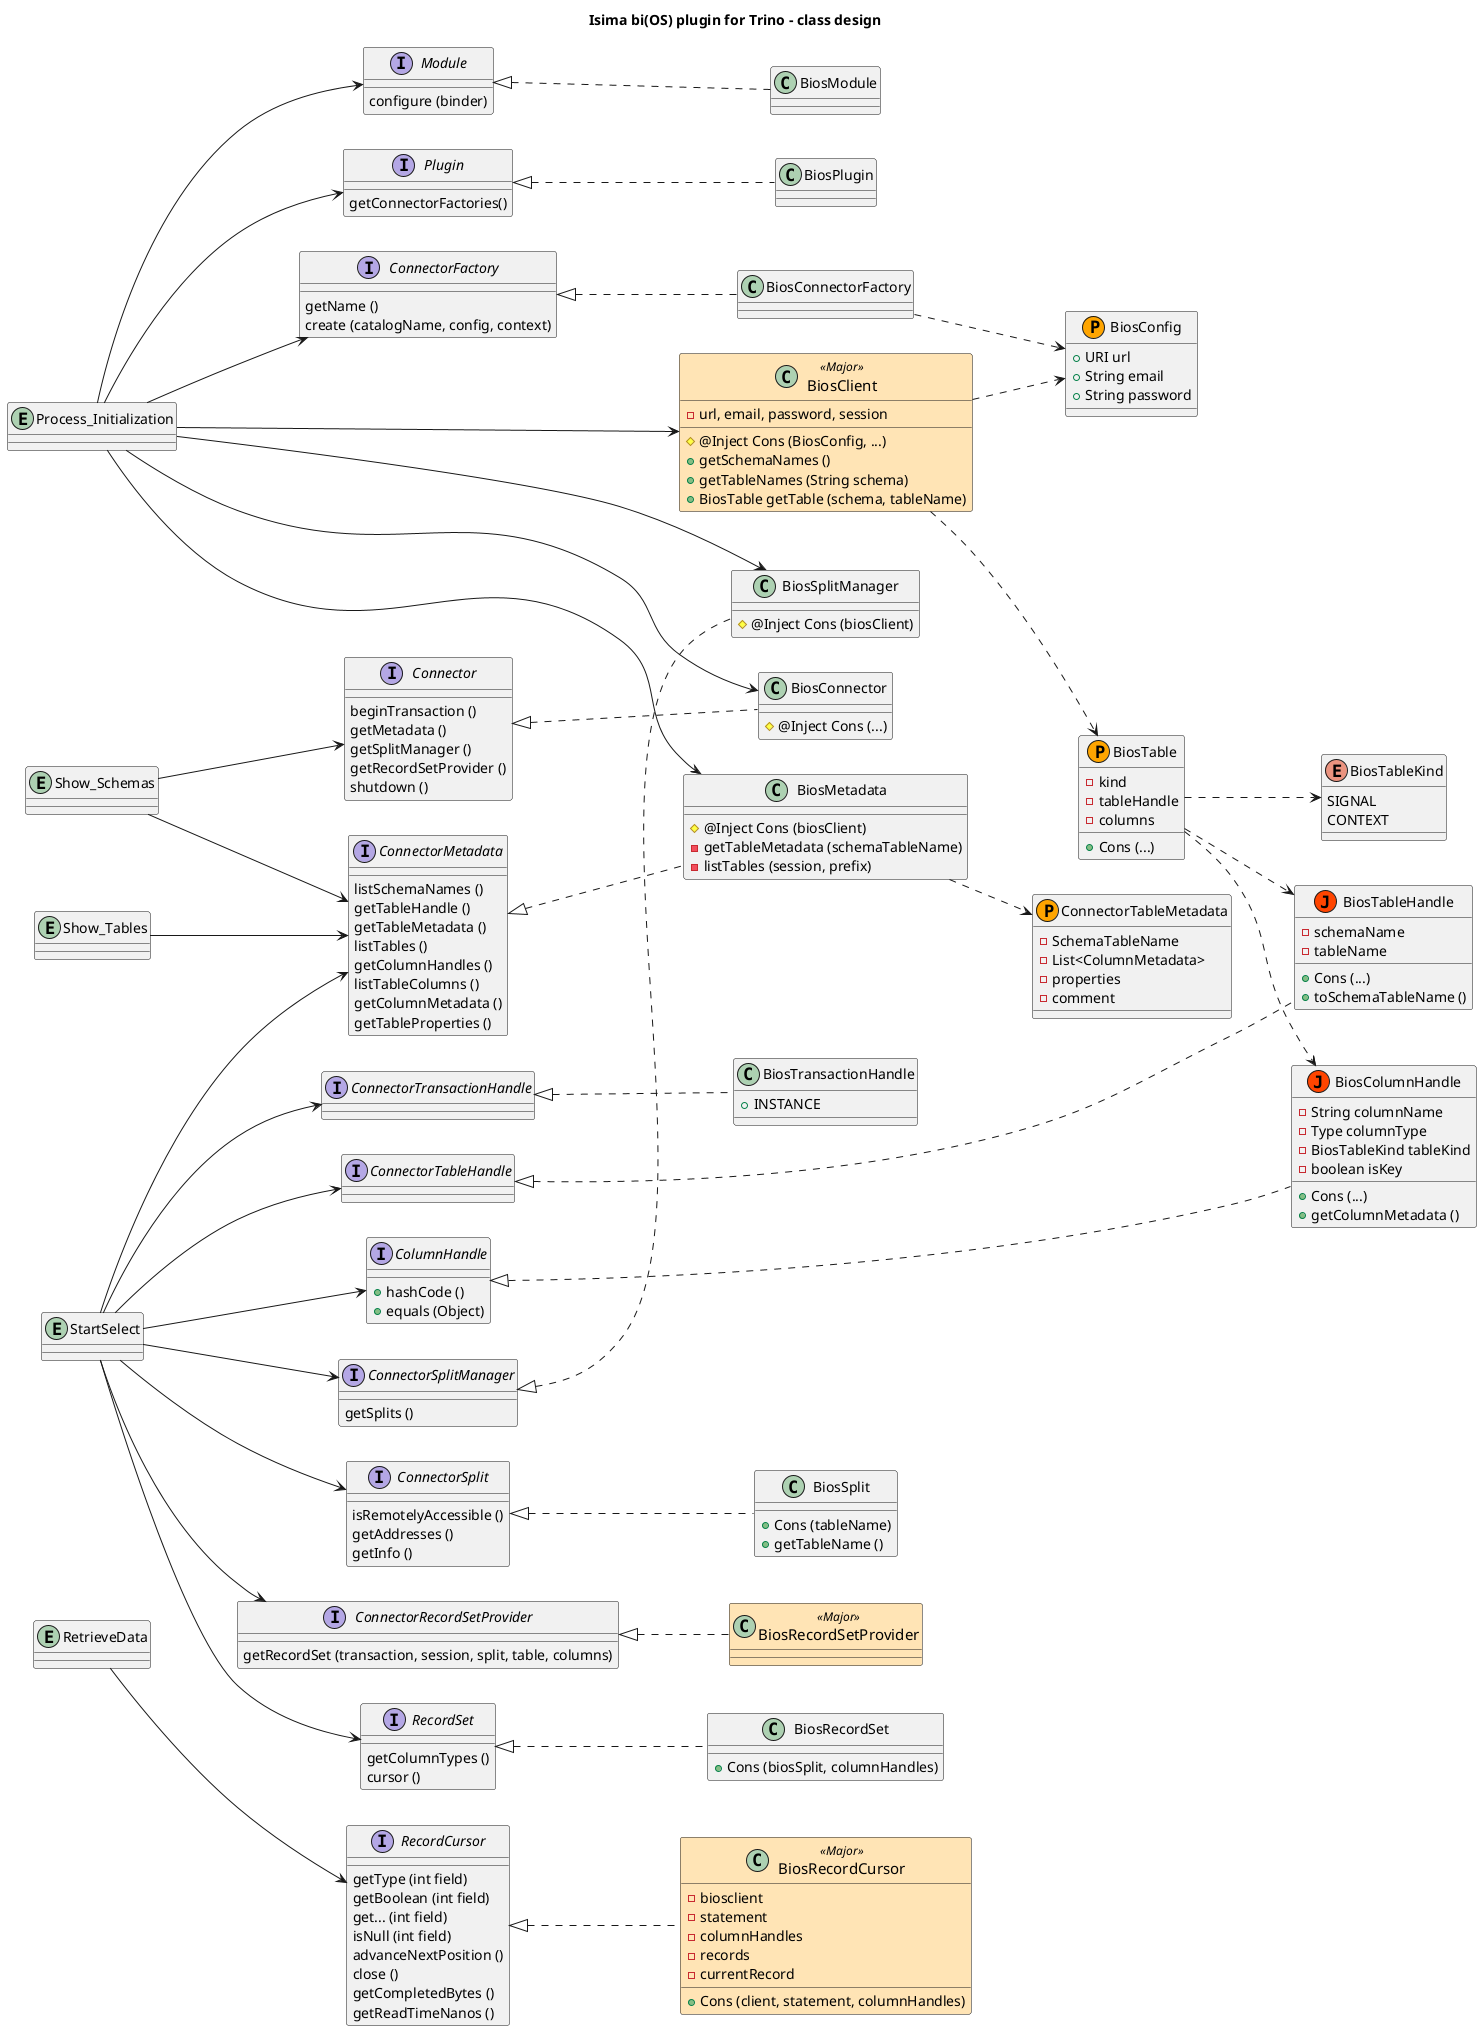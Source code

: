 @startuml trino-bios-design
title Isima bi(OS) plugin for Trino - class design

left to right direction
skinparam shadowing false

skinparam class {
    BackgroundColor<<Major>> moccasin
    FontSize<<Major>> 15
}

class BiosConfig << (P, orange) >> {
    + URI url
    + String email
    + String password
}

class BiosClient <<Major>> {
    # @Inject Cons (BiosConfig, ...)
    - url, email, password, session
    + getSchemaNames ()
    + getTableNames (String schema)
    + BiosTable getTable (schema, tableName)
}

interface ColumnHandle {
    + hashCode ()
    + equals (Object)
}

class BiosColumnHandle << (J, orangeRed) >> implements ColumnHandle {
    + Cons (...)
    - String columnName
    - Type columnType
    - BiosTableKind tableKind
    - boolean isKey
    + getColumnMetadata ()
}

interface Connector {
    beginTransaction ()
    getMetadata ()
    getSplitManager ()
    getRecordSetProvider ()
    shutdown ()
}

class BiosConnector implements Connector {
    # @Inject Cons (...)
}

interface ConnectorFactory {
    getName ()
    create (catalogName, config, context)
}

class BiosConnectorFactory implements ConnectorFactory {
}

interface ConnectorMetadata {
    listSchemaNames ()
    getTableHandle ()
    getTableMetadata ()
    listTables ()
    getColumnHandles ()
    listTableColumns ()
    getColumnMetadata ()
    getTableProperties ()
}

class BiosMetadata implements ConnectorMetadata{
    # @Inject Cons (biosClient)
    - getTableMetadata (schemaTableName)
    - listTables (session, prefix)
}

interface Module {
  configure (binder)
}

class BiosModule implements Module {
}

interface Plugin {
    getConnectorFactories()
}

class BiosPlugin implements Plugin {
}

interface RecordCursor {
    getType (int field)
    getBoolean (int field)
    get... (int field)
    isNull (int field)
    advanceNextPosition ()
    close ()
    getCompletedBytes ()
    getReadTimeNanos ()
}

class BiosRecordCursor <<Major>> implements RecordCursor {
    + Cons (client, statement, columnHandles)
    - biosclient
    - statement
    - columnHandles
    - records
    - currentRecord
}

interface RecordSet {
    getColumnTypes ()
    cursor ()
}

class BiosRecordSet implements RecordSet {
    + Cons (biosSplit, columnHandles)
}

interface ConnectorRecordSetProvider {
    getRecordSet (transaction, session, split, table, columns)
}

class BiosRecordSetProvider <<Major>> implements ConnectorRecordSetProvider {
}

interface ConnectorSplit {
    isRemotelyAccessible ()
    getAddresses ()
    getInfo ()
}

class BiosSplit implements ConnectorSplit {
    + Cons (tableName)
    + getTableName ()
}

interface ConnectorSplitManager {
    getSplits ()
}

class BiosSplitManager implements ConnectorSplitManager {
    # @Inject Cons (biosClient)
}

enum BiosTableKind {
    SIGNAL
    CONTEXT
}

class BiosTable << (P, orange) >> {
    + Cons (...)
    - kind
    - tableHandle
    - columns
}

class BiosTableHandle << (J, orangeRed) >> implements ConnectorTableHandle {
    + Cons (...)
    - schemaName
    - tableName
    + toSchemaTableName ()
}

class BiosTransactionHandle implements ConnectorTransactionHandle {
    + INSTANCE
}

class ConnectorTableMetadata << (P, orange) >> {
    - SchemaTableName
    - List<ColumnMetadata>
    - properties
    - comment
}


entity Process_Initialization
Process_Initialization --> Module
Process_Initialization --> Plugin
Process_Initialization --> ConnectorFactory
Process_Initialization --> BiosClient
Process_Initialization --> BiosMetadata
Process_Initialization --> BiosSplitManager
Process_Initialization --> BiosConnector
BiosConnectorFactory ..> BiosConfig
BiosClient ..> BiosConfig

entity Show_Schemas
Show_Schemas --> Connector
Show_Schemas --> ConnectorMetadata
'BiosMetadata ..> BiosClient
'BiosSplitManager ..> BiosClient
'BiosRecordCursor ..> BiosClient
'BiosRecordSet ..> BiosClient
'BiosRecordSetProvider ..> BiosClient
BiosClient ..> BiosTable
BiosTable ..> BiosTableKind
BiosTable ..> BiosTableHandle
BiosTable ..> BiosColumnHandle

entity Show_Tables
Show_Tables --> ConnectorMetadata

entity StartSelect
StartSelect --> ConnectorMetadata
StartSelect --> ConnectorTransactionHandle
StartSelect --> ConnectorTableHandle
StartSelect --> ColumnHandle
StartSelect --> ConnectorSplitManager
StartSelect --> ConnectorSplit
StartSelect --> ConnectorRecordSetProvider
StartSelect --> RecordSet
BiosMetadata ..> ConnectorTableMetadata

entity RetrieveData
RetrieveData --> RecordCursor


Process_Initialization .[hidden]> Show_Schemas
Show_Schemas .[hidden]> Show_Tables
Show_Tables .[hidden]> StartSelect
StartSelect .[hidden]> RetrieveData

BiosModule .[hidden]> BiosPlugin
BiosPlugin .[hidden]> BiosConnectorFactory
BiosConnectorFactory .[hidden]> BiosClient

BiosClient .[hidden]> BiosMetadata
BiosMetadata .[hidden]> BiosSplitManager
BiosSplitManager .[hidden]> BiosConnector


ConnectorMetadata .[hidden]> ConnectorTransactionHandle
ConnectorTransactionHandle .[hidden]> ConnectorTableHandle
ConnectorTableHandle .[hidden]> ColumnHandle
ColumnHandle .[hidden]> ConnectorSplitManager
ConnectorSplitManager .[hidden]> ConnectorSplit
ConnectorSplit .[hidden]> ConnectorRecordSetProvider
ConnectorRecordSetProvider .[hidden]> RecordSet



newpage
title Legend

interface Interface1 {
    + function1() - implemented by Bios class
}

class Class implements Interface1 {
    + Cons () - Constructor
    - privateVariable
    + publicVariable
    - privateFunction()
    + publicFunction()
}

class POJO << (P, orange) >> {
    + Cons () - Constructor
    - gettable member
    + gettable and settable member
}

class JsonPOJO << (J, orangeRed) >> {
    + Cons () - Constructor
    - gettable member
    + gettable and settable member
}

@enduml
